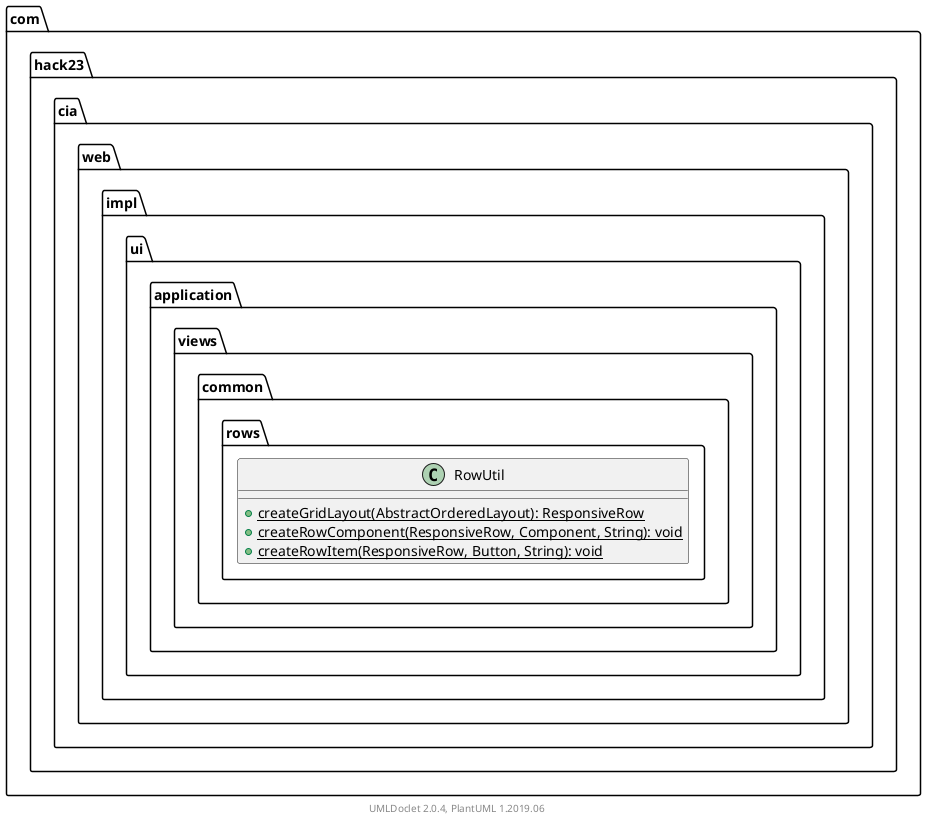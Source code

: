 @startuml
    namespace com.hack23.cia.web.impl.ui.application.views.common.rows {

        class RowUtil [[RowUtil.html]] {
            {static} +createGridLayout(AbstractOrderedLayout): ResponsiveRow
            {static} +createRowComponent(ResponsiveRow, Component, String): void
            {static} +createRowItem(ResponsiveRow, Button, String): void
        }

    }

    center footer UMLDoclet 2.0.4, PlantUML 1.2019.06
@enduml
